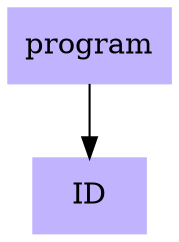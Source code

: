digraph ParseTree {
node [shape=box, style=filled, color=".7 .3 1.0"];
node0 [label="program"];
node1 [label="ID"];
node0 -> node1;
}
